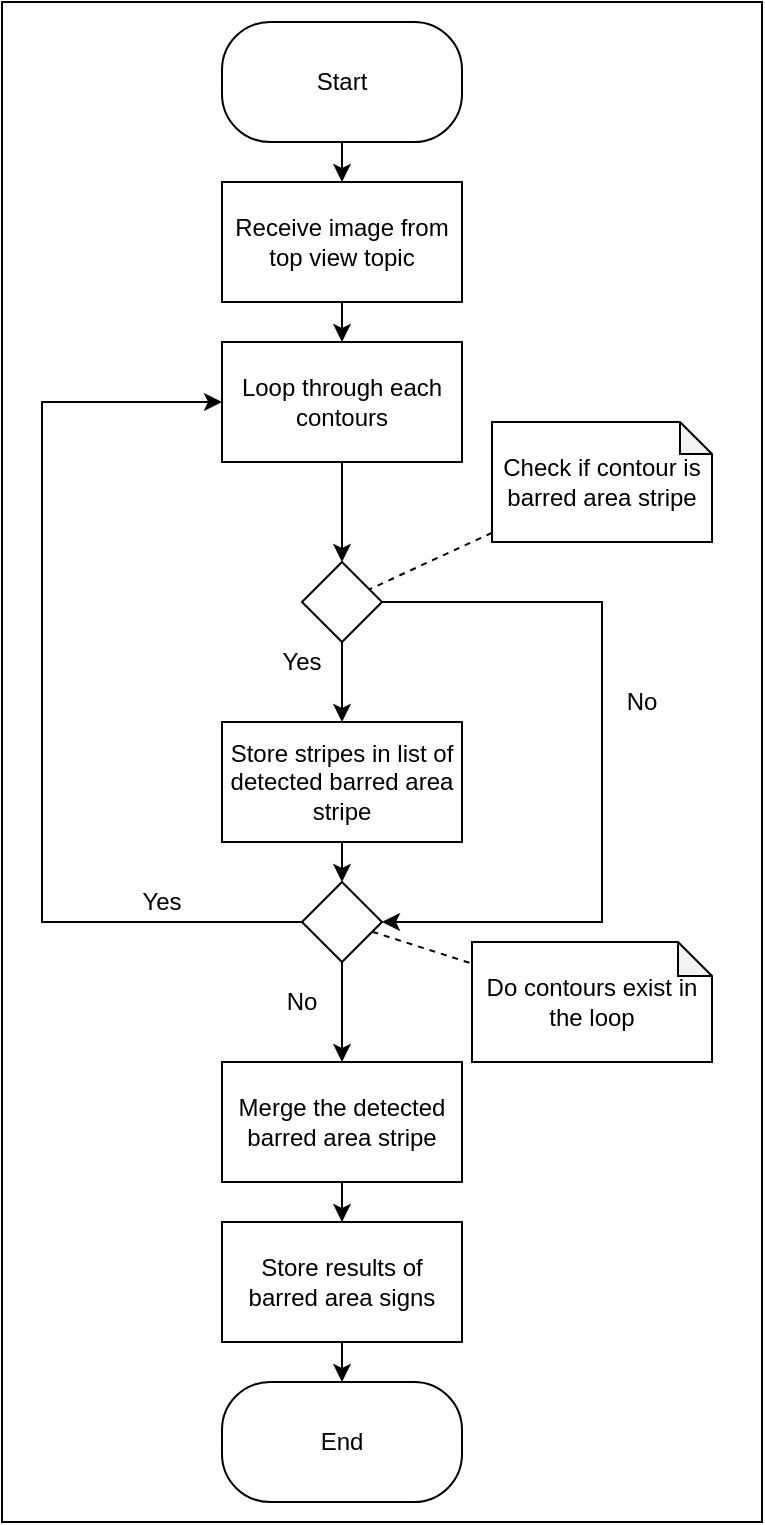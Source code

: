 <mxfile version="12.7.2" type="device"><diagram id="EV1fQ6kESvpv4a_IgFst" name="Page-1"><mxGraphModel dx="782" dy="1851" grid="1" gridSize="10" guides="1" tooltips="1" connect="1" arrows="1" fold="1" page="1" pageScale="1" pageWidth="850" pageHeight="1100" math="0" shadow="0"><root><mxCell id="0"/><mxCell id="1" parent="0"/><mxCell id="ExyA2WJwu6tgZErh044f-29" value="" style="rounded=0;whiteSpace=wrap;html=1;" parent="1" vertex="1"><mxGeometry x="170" y="-10" width="380" height="760" as="geometry"/></mxCell><mxCell id="ExyA2WJwu6tgZErh044f-8" style="edgeStyle=orthogonalEdgeStyle;rounded=0;orthogonalLoop=1;jettySize=auto;html=1;exitX=0.5;exitY=1;exitDx=0;exitDy=0;entryX=0.5;entryY=0;entryDx=0;entryDy=0;" parent="1" source="ExyA2WJwu6tgZErh044f-1" target="ExyA2WJwu6tgZErh044f-2" edge="1"><mxGeometry relative="1" as="geometry"/></mxCell><mxCell id="ExyA2WJwu6tgZErh044f-1" value="Receive image from top view topic" style="rounded=0;whiteSpace=wrap;html=1;" parent="1" vertex="1"><mxGeometry x="280" y="80" width="120" height="60" as="geometry"/></mxCell><mxCell id="8wLLb4X6GqeWYBTP87BD-15" style="edgeStyle=orthogonalEdgeStyle;rounded=0;orthogonalLoop=1;jettySize=auto;html=1;exitX=0.5;exitY=1;exitDx=0;exitDy=0;" parent="1" source="ExyA2WJwu6tgZErh044f-2" target="8wLLb4X6GqeWYBTP87BD-1" edge="1"><mxGeometry relative="1" as="geometry"/></mxCell><mxCell id="ExyA2WJwu6tgZErh044f-2" value="Loop through each contours" style="rounded=0;whiteSpace=wrap;html=1;" parent="1" vertex="1"><mxGeometry x="280" y="160" width="120" height="60" as="geometry"/></mxCell><mxCell id="8wLLb4X6GqeWYBTP87BD-5" style="edgeStyle=orthogonalEdgeStyle;rounded=0;orthogonalLoop=1;jettySize=auto;html=1;exitX=0.5;exitY=1;exitDx=0;exitDy=0;entryX=0.5;entryY=0;entryDx=0;entryDy=0;" parent="1" source="ExyA2WJwu6tgZErh044f-4" target="ExyA2WJwu6tgZErh044f-14" edge="1"><mxGeometry relative="1" as="geometry"/></mxCell><mxCell id="ExyA2WJwu6tgZErh044f-4" value="Store stripes in list of detected barred area stripe" style="rounded=0;whiteSpace=wrap;html=1;" parent="1" vertex="1"><mxGeometry x="280" y="350" width="120" height="60" as="geometry"/></mxCell><mxCell id="ExyA2WJwu6tgZErh044f-28" style="edgeStyle=orthogonalEdgeStyle;rounded=0;orthogonalLoop=1;jettySize=auto;html=1;exitX=0.5;exitY=1;exitDx=0;exitDy=0;entryX=0.5;entryY=0;entryDx=0;entryDy=0;" parent="1" source="ExyA2WJwu6tgZErh044f-12" target="ExyA2WJwu6tgZErh044f-1" edge="1"><mxGeometry relative="1" as="geometry"/></mxCell><mxCell id="ExyA2WJwu6tgZErh044f-12" value="Start" style="rounded=1;whiteSpace=wrap;html=1;arcSize=40;" parent="1" vertex="1"><mxGeometry x="280" width="120" height="60" as="geometry"/></mxCell><mxCell id="ExyA2WJwu6tgZErh044f-13" value="End" style="rounded=1;whiteSpace=wrap;html=1;arcSize=40;" parent="1" vertex="1"><mxGeometry x="280" y="680" width="120" height="60" as="geometry"/></mxCell><mxCell id="ExyA2WJwu6tgZErh044f-26" style="edgeStyle=orthogonalEdgeStyle;rounded=0;orthogonalLoop=1;jettySize=auto;html=1;exitX=0;exitY=0.5;exitDx=0;exitDy=0;entryX=0;entryY=0.5;entryDx=0;entryDy=0;" parent="1" source="ExyA2WJwu6tgZErh044f-14" target="ExyA2WJwu6tgZErh044f-2" edge="1"><mxGeometry relative="1" as="geometry"><Array as="points"><mxPoint x="190" y="450"/><mxPoint x="190" y="190"/></Array></mxGeometry></mxCell><mxCell id="8wLLb4X6GqeWYBTP87BD-9" style="edgeStyle=orthogonalEdgeStyle;rounded=0;orthogonalLoop=1;jettySize=auto;html=1;exitX=0.5;exitY=1;exitDx=0;exitDy=0;" parent="1" source="ExyA2WJwu6tgZErh044f-14" target="8wLLb4X6GqeWYBTP87BD-8" edge="1"><mxGeometry relative="1" as="geometry"/></mxCell><mxCell id="ExyA2WJwu6tgZErh044f-14" value="" style="rhombus;whiteSpace=wrap;html=1;" parent="1" vertex="1"><mxGeometry x="320" y="430" width="40" height="40" as="geometry"/></mxCell><mxCell id="ExyA2WJwu6tgZErh044f-17" value="Do contours exist in the loop" style="shape=note;whiteSpace=wrap;html=1;backgroundOutline=1;darkOpacity=0.05;size=17;" parent="1" vertex="1"><mxGeometry x="405" y="460" width="120" height="60" as="geometry"/></mxCell><mxCell id="ExyA2WJwu6tgZErh044f-18" value="" style="endArrow=none;html=1;dashed=1;" parent="1" source="ExyA2WJwu6tgZErh044f-14" target="ExyA2WJwu6tgZErh044f-17" edge="1"><mxGeometry width="50" height="50" relative="1" as="geometry"><mxPoint x="380" y="680" as="sourcePoint"/><mxPoint x="430" y="630" as="targetPoint"/></mxGeometry></mxCell><mxCell id="ExyA2WJwu6tgZErh044f-20" value="No" style="text;html=1;strokeColor=none;fillColor=none;align=center;verticalAlign=middle;whiteSpace=wrap;rounded=0;" parent="1" vertex="1"><mxGeometry x="300" y="480" width="40" height="20" as="geometry"/></mxCell><mxCell id="ExyA2WJwu6tgZErh044f-27" value="Yes" style="text;html=1;strokeColor=none;fillColor=none;align=center;verticalAlign=middle;whiteSpace=wrap;rounded=0;" parent="1" vertex="1"><mxGeometry x="230" y="430" width="40" height="20" as="geometry"/></mxCell><mxCell id="8wLLb4X6GqeWYBTP87BD-3" style="edgeStyle=orthogonalEdgeStyle;rounded=0;orthogonalLoop=1;jettySize=auto;html=1;exitX=0.5;exitY=1;exitDx=0;exitDy=0;" parent="1" source="8wLLb4X6GqeWYBTP87BD-1" target="ExyA2WJwu6tgZErh044f-4" edge="1"><mxGeometry relative="1" as="geometry"/></mxCell><mxCell id="8wLLb4X6GqeWYBTP87BD-6" style="edgeStyle=orthogonalEdgeStyle;rounded=0;orthogonalLoop=1;jettySize=auto;html=1;exitX=1;exitY=0.5;exitDx=0;exitDy=0;entryX=1;entryY=0.5;entryDx=0;entryDy=0;" parent="1" source="8wLLb4X6GqeWYBTP87BD-1" target="ExyA2WJwu6tgZErh044f-14" edge="1"><mxGeometry relative="1" as="geometry"><Array as="points"><mxPoint x="470" y="290"/><mxPoint x="470" y="450"/></Array></mxGeometry></mxCell><mxCell id="8wLLb4X6GqeWYBTP87BD-1" value="" style="rhombus;whiteSpace=wrap;html=1;" parent="1" vertex="1"><mxGeometry x="320" y="270" width="40" height="40" as="geometry"/></mxCell><mxCell id="8wLLb4X6GqeWYBTP87BD-4" value="Yes" style="text;html=1;strokeColor=none;fillColor=none;align=center;verticalAlign=middle;whiteSpace=wrap;rounded=0;rotation=0;" parent="1" vertex="1"><mxGeometry x="300" y="310" width="40" height="20" as="geometry"/></mxCell><mxCell id="8wLLb4X6GqeWYBTP87BD-7" value="No" style="text;html=1;strokeColor=none;fillColor=none;align=center;verticalAlign=middle;whiteSpace=wrap;rounded=0;" parent="1" vertex="1"><mxGeometry x="470" y="330" width="40" height="20" as="geometry"/></mxCell><mxCell id="8wLLb4X6GqeWYBTP87BD-13" style="edgeStyle=orthogonalEdgeStyle;rounded=0;orthogonalLoop=1;jettySize=auto;html=1;exitX=0.5;exitY=1;exitDx=0;exitDy=0;" parent="1" source="8wLLb4X6GqeWYBTP87BD-8" target="8wLLb4X6GqeWYBTP87BD-10" edge="1"><mxGeometry relative="1" as="geometry"/></mxCell><mxCell id="8wLLb4X6GqeWYBTP87BD-8" value="Merge the detected barred area stripe" style="rounded=0;whiteSpace=wrap;html=1;" parent="1" vertex="1"><mxGeometry x="280" y="520" width="120" height="60" as="geometry"/></mxCell><mxCell id="8wLLb4X6GqeWYBTP87BD-14" style="edgeStyle=orthogonalEdgeStyle;rounded=0;orthogonalLoop=1;jettySize=auto;html=1;exitX=0.5;exitY=1;exitDx=0;exitDy=0;entryX=0.5;entryY=0;entryDx=0;entryDy=0;" parent="1" source="8wLLb4X6GqeWYBTP87BD-10" target="ExyA2WJwu6tgZErh044f-13" edge="1"><mxGeometry relative="1" as="geometry"/></mxCell><mxCell id="8wLLb4X6GqeWYBTP87BD-10" value="Store results of barred area signs" style="rounded=0;whiteSpace=wrap;html=1;" parent="1" vertex="1"><mxGeometry x="280" y="600" width="120" height="60" as="geometry"/></mxCell><mxCell id="8wLLb4X6GqeWYBTP87BD-16" value="Check if contour is barred area stripe" style="shape=note;whiteSpace=wrap;html=1;backgroundOutline=1;darkOpacity=0.05;size=16;" parent="1" vertex="1"><mxGeometry x="415" y="200" width="110" height="60" as="geometry"/></mxCell><mxCell id="8wLLb4X6GqeWYBTP87BD-20" value="" style="endArrow=none;html=1;dashed=1;" parent="1" source="8wLLb4X6GqeWYBTP87BD-16" target="8wLLb4X6GqeWYBTP87BD-1" edge="1"><mxGeometry width="50" height="50" relative="1" as="geometry"><mxPoint x="170" y="860" as="sourcePoint"/><mxPoint x="220" y="810" as="targetPoint"/></mxGeometry></mxCell></root></mxGraphModel></diagram></mxfile>